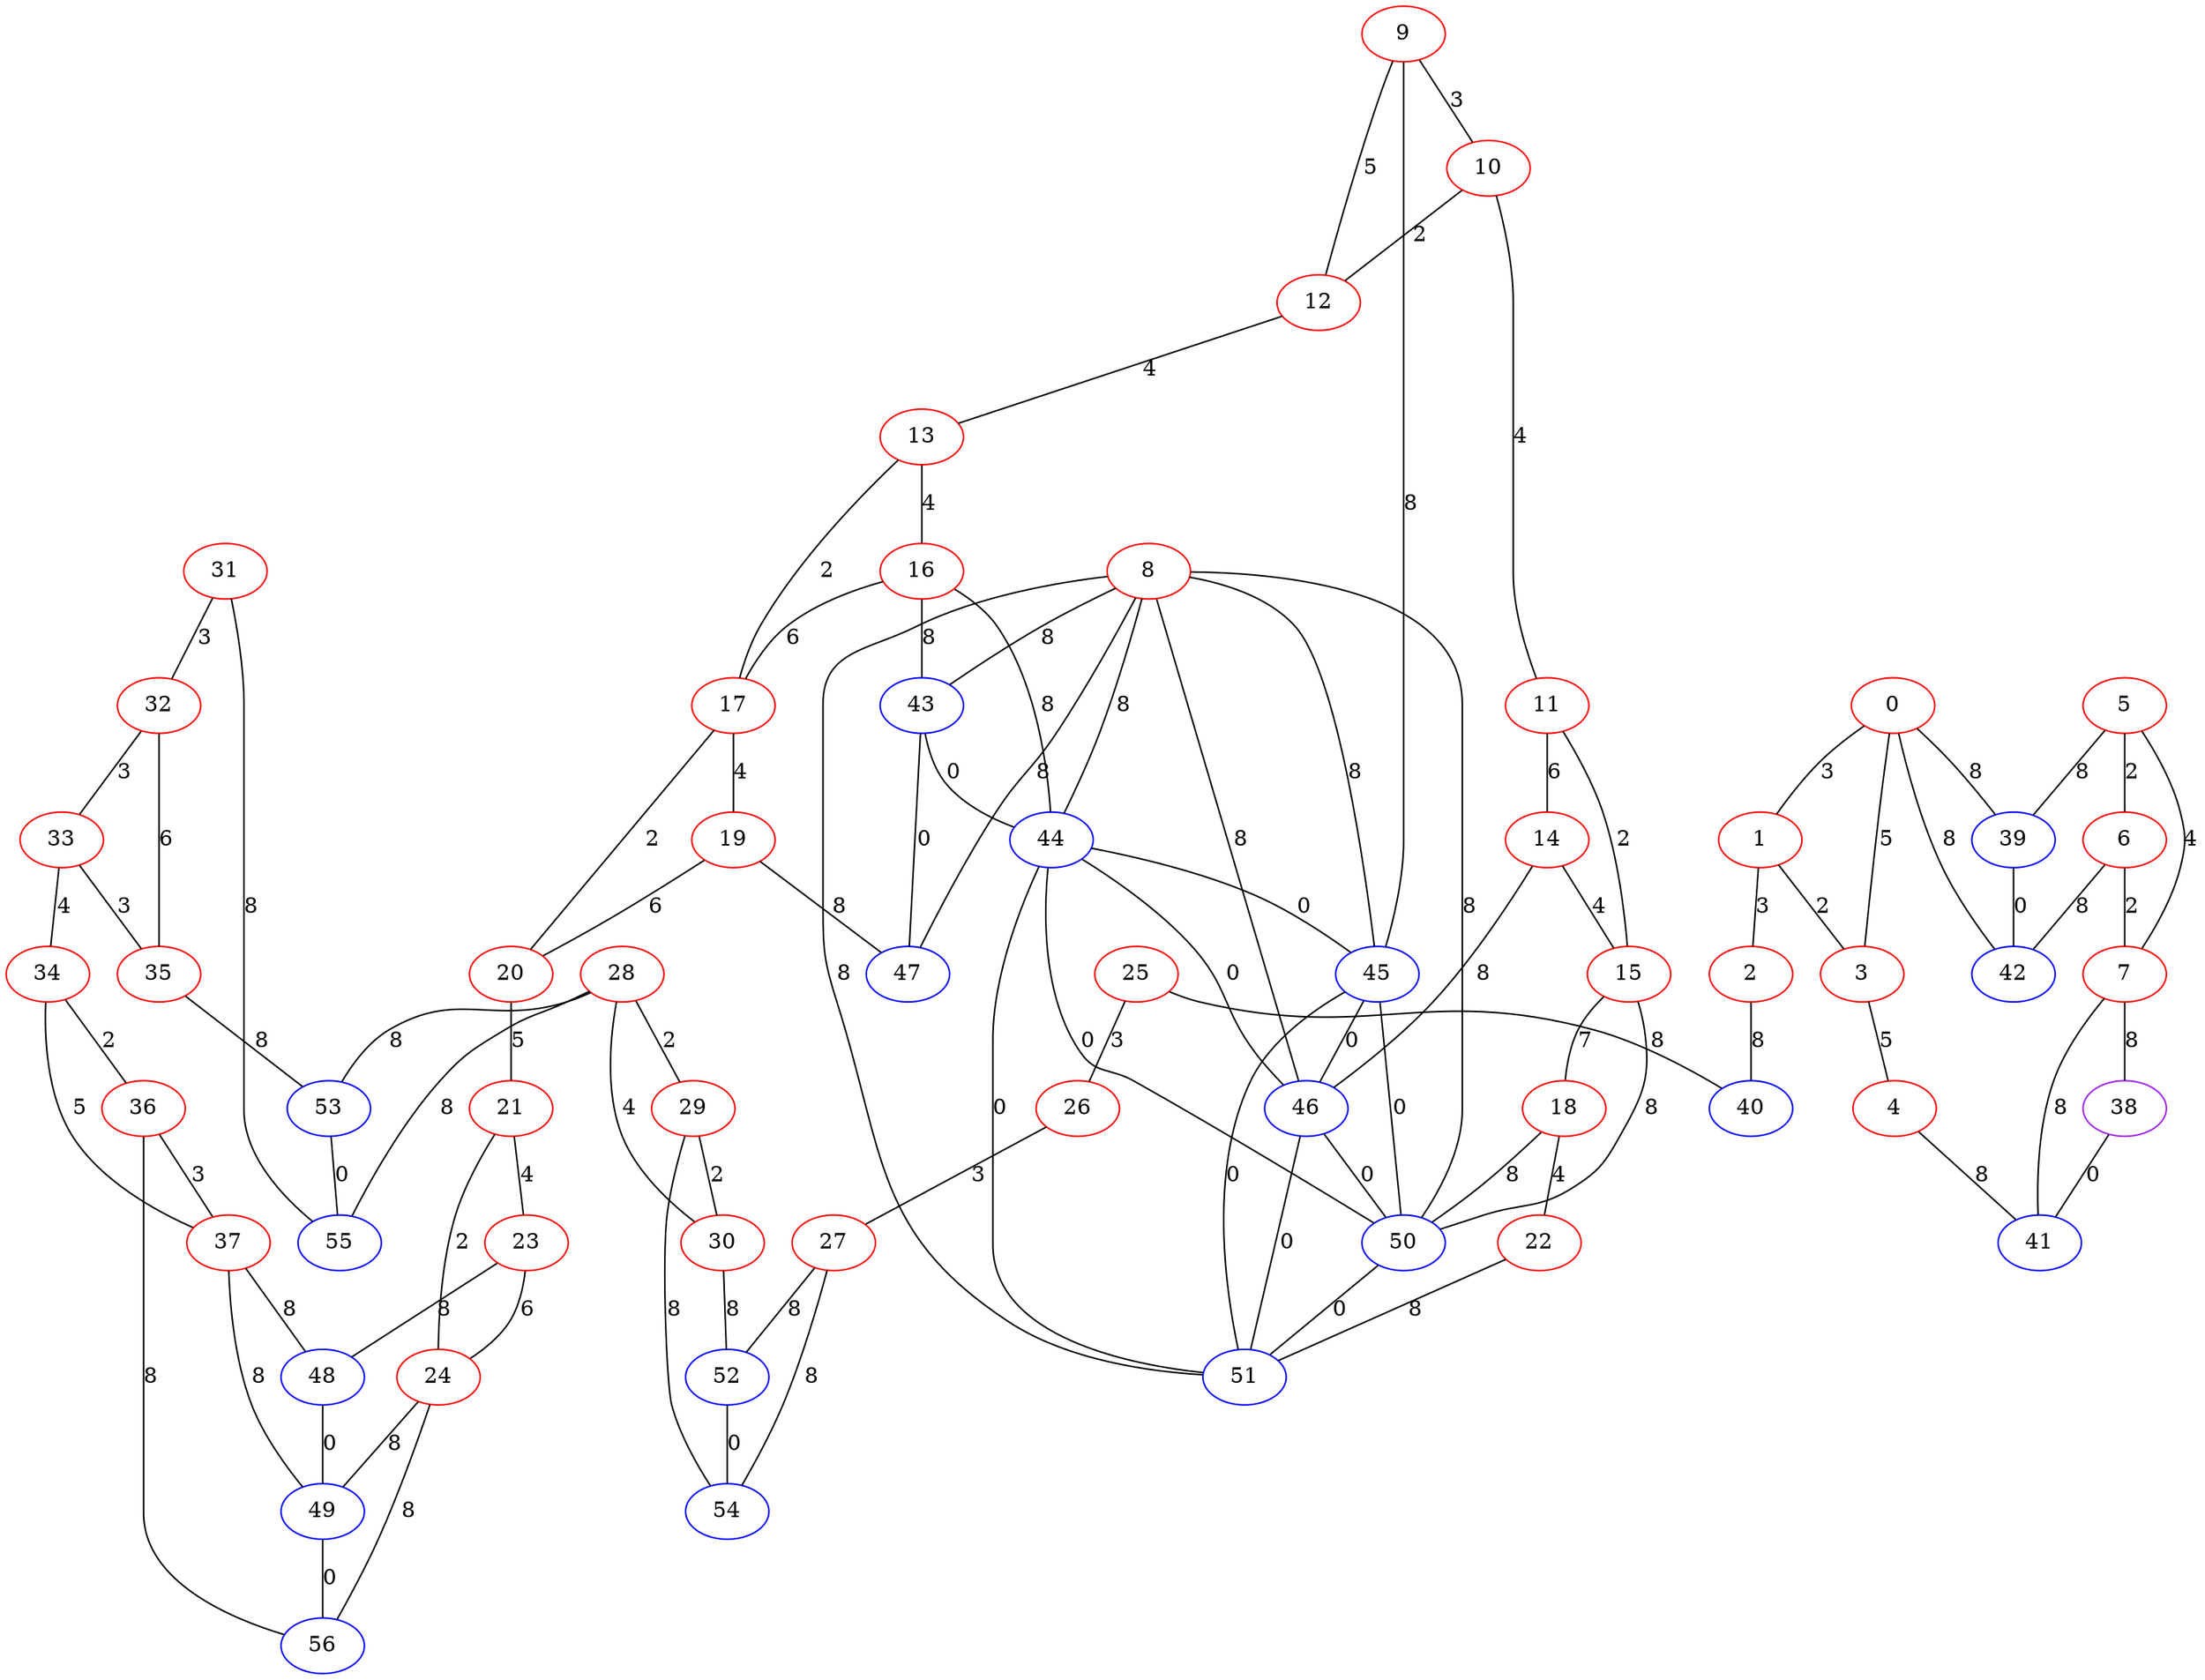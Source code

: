 graph "" {
0 [color=red, weight=1];
1 [color=red, weight=1];
2 [color=red, weight=1];
3 [color=red, weight=1];
4 [color=red, weight=1];
5 [color=red, weight=1];
6 [color=red, weight=1];
7 [color=red, weight=1];
8 [color=red, weight=1];
9 [color=red, weight=1];
10 [color=red, weight=1];
11 [color=red, weight=1];
12 [color=red, weight=1];
13 [color=red, weight=1];
14 [color=red, weight=1];
15 [color=red, weight=1];
16 [color=red, weight=1];
17 [color=red, weight=1];
18 [color=red, weight=1];
19 [color=red, weight=1];
20 [color=red, weight=1];
21 [color=red, weight=1];
22 [color=red, weight=1];
23 [color=red, weight=1];
24 [color=red, weight=1];
25 [color=red, weight=1];
26 [color=red, weight=1];
27 [color=red, weight=1];
28 [color=red, weight=1];
29 [color=red, weight=1];
30 [color=red, weight=1];
31 [color=red, weight=1];
32 [color=red, weight=1];
33 [color=red, weight=1];
34 [color=red, weight=1];
35 [color=red, weight=1];
36 [color=red, weight=1];
37 [color=red, weight=1];
38 [color=purple, weight=4];
39 [color=blue, weight=3];
40 [color=blue, weight=3];
41 [color=blue, weight=3];
42 [color=blue, weight=3];
43 [color=blue, weight=3];
44 [color=blue, weight=3];
45 [color=blue, weight=3];
46 [color=blue, weight=3];
47 [color=blue, weight=3];
48 [color=blue, weight=3];
49 [color=blue, weight=3];
50 [color=blue, weight=3];
51 [color=blue, weight=3];
52 [color=blue, weight=3];
53 [color=blue, weight=3];
54 [color=blue, weight=3];
55 [color=blue, weight=3];
56 [color=blue, weight=3];
0 -- 1  [key=0, label=3];
0 -- 42  [key=0, label=8];
0 -- 3  [key=0, label=5];
0 -- 39  [key=0, label=8];
1 -- 2  [key=0, label=3];
1 -- 3  [key=0, label=2];
2 -- 40  [key=0, label=8];
3 -- 4  [key=0, label=5];
4 -- 41  [key=0, label=8];
5 -- 39  [key=0, label=8];
5 -- 6  [key=0, label=2];
5 -- 7  [key=0, label=4];
6 -- 42  [key=0, label=8];
6 -- 7  [key=0, label=2];
7 -- 41  [key=0, label=8];
7 -- 38  [key=0, label=8];
8 -- 43  [key=0, label=8];
8 -- 44  [key=0, label=8];
8 -- 45  [key=0, label=8];
8 -- 46  [key=0, label=8];
8 -- 47  [key=0, label=8];
8 -- 50  [key=0, label=8];
8 -- 51  [key=0, label=8];
9 -- 10  [key=0, label=3];
9 -- 12  [key=0, label=5];
9 -- 45  [key=0, label=8];
10 -- 11  [key=0, label=4];
10 -- 12  [key=0, label=2];
11 -- 14  [key=0, label=6];
11 -- 15  [key=0, label=2];
12 -- 13  [key=0, label=4];
13 -- 16  [key=0, label=4];
13 -- 17  [key=0, label=2];
14 -- 46  [key=0, label=8];
14 -- 15  [key=0, label=4];
15 -- 18  [key=0, label=7];
15 -- 50  [key=0, label=8];
16 -- 17  [key=0, label=6];
16 -- 43  [key=0, label=8];
16 -- 44  [key=0, label=8];
17 -- 19  [key=0, label=4];
17 -- 20  [key=0, label=2];
18 -- 50  [key=0, label=8];
18 -- 22  [key=0, label=4];
19 -- 20  [key=0, label=6];
19 -- 47  [key=0, label=8];
20 -- 21  [key=0, label=5];
21 -- 24  [key=0, label=2];
21 -- 23  [key=0, label=4];
22 -- 51  [key=0, label=8];
23 -- 24  [key=0, label=6];
23 -- 48  [key=0, label=8];
24 -- 56  [key=0, label=8];
24 -- 49  [key=0, label=8];
25 -- 40  [key=0, label=8];
25 -- 26  [key=0, label=3];
26 -- 27  [key=0, label=3];
27 -- 52  [key=0, label=8];
27 -- 54  [key=0, label=8];
28 -- 55  [key=0, label=8];
28 -- 29  [key=0, label=2];
28 -- 30  [key=0, label=4];
28 -- 53  [key=0, label=8];
29 -- 54  [key=0, label=8];
29 -- 30  [key=0, label=2];
30 -- 52  [key=0, label=8];
31 -- 32  [key=0, label=3];
31 -- 55  [key=0, label=8];
32 -- 33  [key=0, label=3];
32 -- 35  [key=0, label=6];
33 -- 34  [key=0, label=4];
33 -- 35  [key=0, label=3];
34 -- 36  [key=0, label=2];
34 -- 37  [key=0, label=5];
35 -- 53  [key=0, label=8];
36 -- 56  [key=0, label=8];
36 -- 37  [key=0, label=3];
37 -- 48  [key=0, label=8];
37 -- 49  [key=0, label=8];
38 -- 41  [key=0, label=0];
39 -- 42  [key=0, label=0];
43 -- 44  [key=0, label=0];
43 -- 47  [key=0, label=0];
44 -- 45  [key=0, label=0];
44 -- 46  [key=0, label=0];
44 -- 50  [key=0, label=0];
44 -- 51  [key=0, label=0];
45 -- 46  [key=0, label=0];
45 -- 50  [key=0, label=0];
45 -- 51  [key=0, label=0];
46 -- 50  [key=0, label=0];
46 -- 51  [key=0, label=0];
48 -- 49  [key=0, label=0];
49 -- 56  [key=0, label=0];
50 -- 51  [key=0, label=0];
52 -- 54  [key=0, label=0];
53 -- 55  [key=0, label=0];
}
